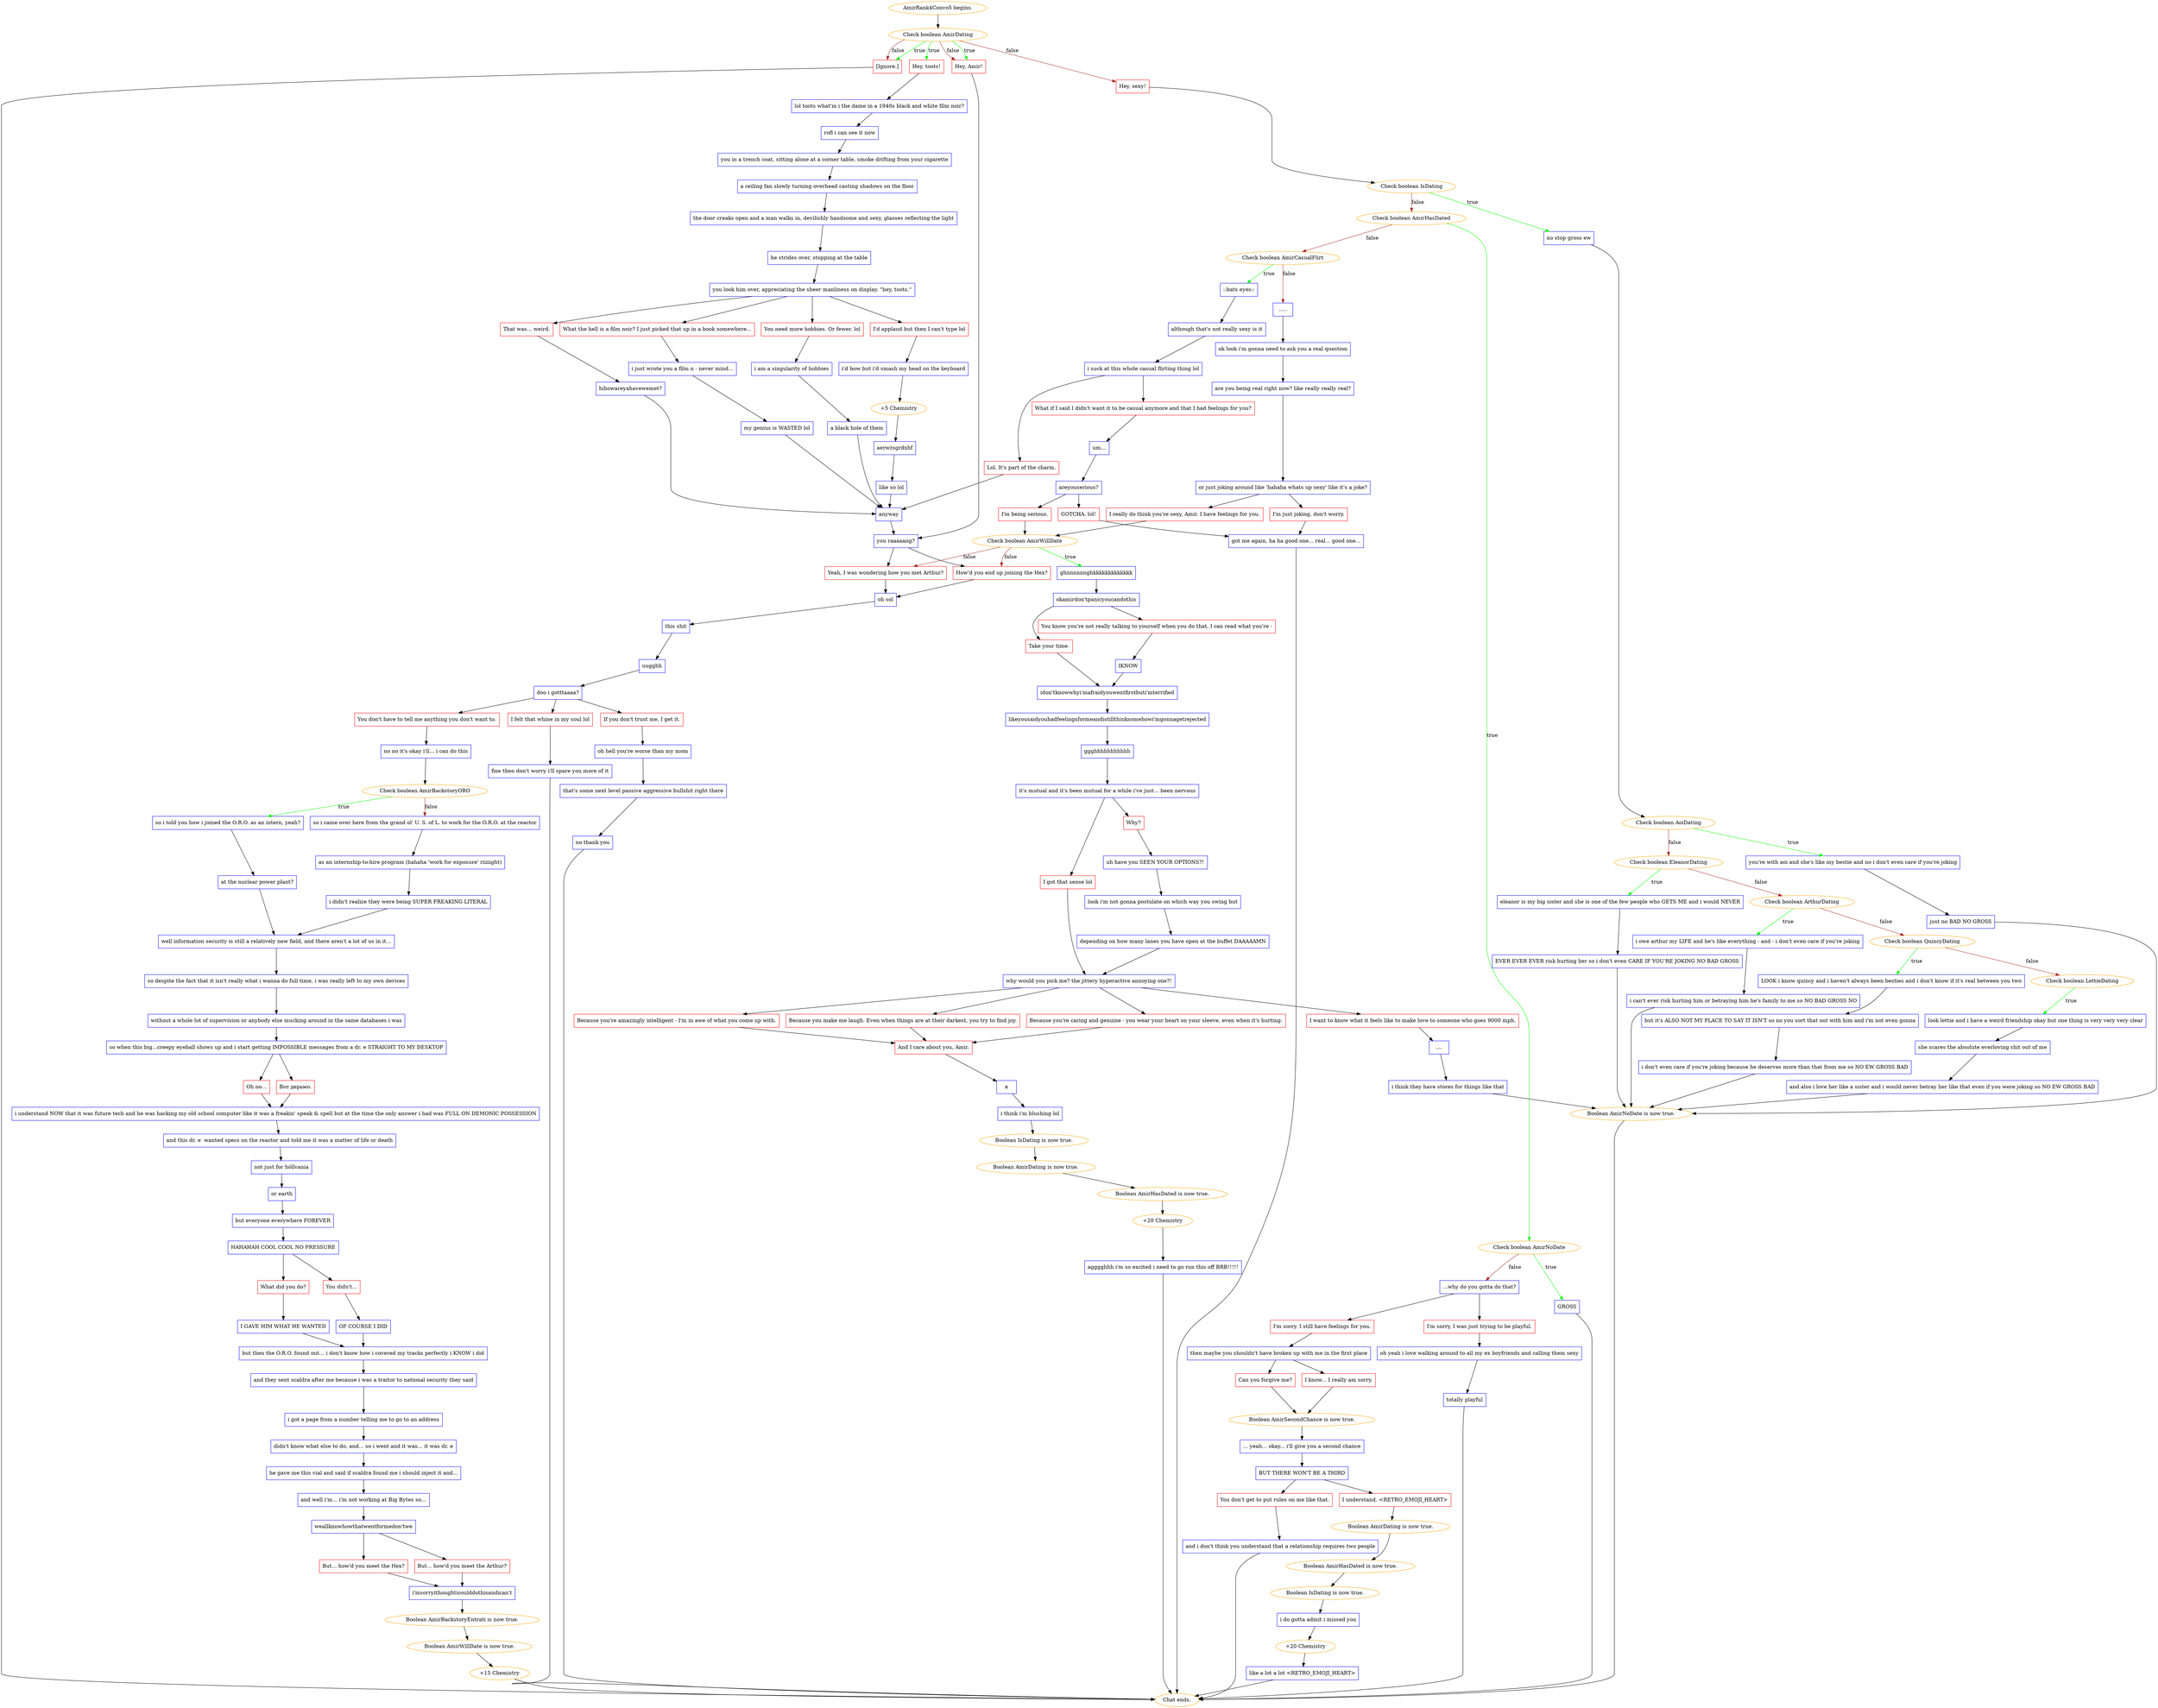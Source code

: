 digraph {
	"AmirRank4Convo5 begins." [color=orange];
		"AmirRank4Convo5 begins." -> j1041127430;
	j1041127430 [label="Check boolean AmirDating",color=orange];
		j1041127430 -> j3175939453 [label=true,color=green];
		j1041127430 -> j3459536344 [label=true,color=green];
		j1041127430 -> j5866127 [label=true,color=green];
		j1041127430 -> j520843983 [label=false,color=brown];
		j1041127430 -> j3459536344 [label=false,color=brown];
		j1041127430 -> j5866127 [label=false,color=brown];
	j3175939453 [label="Hey, toots!",shape=box,color=red];
		j3175939453 -> j1993310524;
	j3459536344 [label="Hey, Amir!",shape=box,color=red];
		j3459536344 -> j2953529909;
	j5866127 [label="[Ignore.]",shape=box,color=red];
		j5866127 -> "Chat ends.";
	j520843983 [label="Hey, sexy!",shape=box,color=red];
		j520843983 -> j1285885712;
	j1993310524 [label="lol toots what'm i the dame in a 1940s black and white film noir?",shape=box,color=blue];
		j1993310524 -> j659343887;
	j2953529909 [label="you raaaaang?",shape=box,color=blue];
		j2953529909 -> j1554710216;
		j2953529909 -> j593137150;
	"Chat ends." [color=orange];
	j1285885712 [label="Check boolean IsDating",color=orange];
		j1285885712 -> j1392519774 [label=true,color=green];
		j1285885712 -> j1466932226 [label=false,color=brown];
	j659343887 [label="rofl i can see it now",shape=box,color=blue];
		j659343887 -> j2602726106;
	j1554710216 [label="How'd you end up joining the Hex?",shape=box,color=red];
		j1554710216 -> j1432402752;
	j593137150 [label="Yeah, I was wondering how you met Arthur?",shape=box,color=red];
		j593137150 -> j1432402752;
	j1392519774 [label="no stop gross ew",shape=box,color=blue];
		j1392519774 -> j2194901993;
	j1466932226 [label="Check boolean AmirHasDated",color=orange];
		j1466932226 -> j2389968274 [label=true,color=green];
		j1466932226 -> j4212409289 [label=false,color=brown];
	j2602726106 [label="you in a trench coat, sitting alone at a corner table, smoke drifting from your cigarette",shape=box,color=blue];
		j2602726106 -> j1241636553;
	j1432402752 [label="oh sol",shape=box,color=blue];
		j1432402752 -> j959743397;
	j2194901993 [label="Check boolean AoiDating",color=orange];
		j2194901993 -> j2395599090 [label=true,color=green];
		j2194901993 -> j270986833 [label=false,color=brown];
	j2389968274 [label="Check boolean AmirNoDate",color=orange];
		j2389968274 -> j2433129920 [label=true,color=green];
		j2389968274 -> j3696425511 [label=false,color=brown];
	j4212409289 [label="Check boolean AmirCasualFlirt",color=orange];
		j4212409289 -> j2569374159 [label=true,color=green];
		j4212409289 -> j318962227 [label=false,color=brown];
	j1241636553 [label="a ceiling fan slowly turning overhead casting shadows on the floor",shape=box,color=blue];
		j1241636553 -> j2424834988;
	j959743397 [label="this shit",shape=box,color=blue];
		j959743397 -> j441232923;
	j2395599090 [label="you're with aoi and she's like my bestie and no i don't even care if you're joking",shape=box,color=blue];
		j2395599090 -> j346147623;
	j270986833 [label="Check boolean EleanorDating",color=orange];
		j270986833 -> j3295994036 [label=true,color=green];
		j270986833 -> j248580380 [label=false,color=brown];
	j2433129920 [label="GROSS",shape=box,color=blue];
		j2433129920 -> "Chat ends.";
	j3696425511 [label="...why do you gotta do that?",shape=box,color=blue];
		j3696425511 -> j1639131925;
		j3696425511 -> j508237005;
	j2569374159 [label="::bats eyes::",shape=box,color=blue];
		j2569374159 -> j996053969;
	j318962227 [label=".....",shape=box,color=blue];
		j318962227 -> j3615072779;
	j2424834988 [label="the door creaks open and a man walks in, devilishly handsome and sexy, glasses reflecting the light",shape=box,color=blue];
		j2424834988 -> j2177162422;
	j441232923 [label="uugghh",shape=box,color=blue];
		j441232923 -> j955098227;
	j346147623 [label="just no BAD NO GROSS",shape=box,color=blue];
		j346147623 -> j2322051913;
	j3295994036 [label="eleanor is my big sister and she is one of the few people who GETS ME and i would NEVER",shape=box,color=blue];
		j3295994036 -> j2977428398;
	j248580380 [label="Check boolean ArthurDating",color=orange];
		j248580380 -> j4094088083 [label=true,color=green];
		j248580380 -> j2042435166 [label=false,color=brown];
	j1639131925 [label="I'm sorry. I still have feelings for you.",shape=box,color=red];
		j1639131925 -> j2270471198;
	j508237005 [label="I'm sorry, I was just trying to be playful.",shape=box,color=red];
		j508237005 -> j1506132656;
	j996053969 [label="although that's not really sexy is it",shape=box,color=blue];
		j996053969 -> j1003685388;
	j3615072779 [label="ok look i'm gonna need to ask you a real question",shape=box,color=blue];
		j3615072779 -> j4245065028;
	j2177162422 [label="he strides over, stopping at the table",shape=box,color=blue];
		j2177162422 -> j935047957;
	j955098227 [label="doo i gotttaaaa?",shape=box,color=blue];
		j955098227 -> j3308624696;
		j955098227 -> j914548664;
		j955098227 -> j1350500551;
	j2322051913 [label="Boolean AmirNoDate is now true.",color=orange];
		j2322051913 -> "Chat ends.";
	j2977428398 [label="EVER EVER EVER risk hurting her so i don't even CARE IF YOU'RE JOKING NO BAD GROSS",shape=box,color=blue];
		j2977428398 -> j2322051913;
	j4094088083 [label="i owe arthur my LIFE and he's like everything - and - i don't even care if you're joking",shape=box,color=blue];
		j4094088083 -> j3885140746;
	j2042435166 [label="Check boolean QuincyDating",color=orange];
		j2042435166 -> j3482962005 [label=true,color=green];
		j2042435166 -> j1355762945 [label=false,color=brown];
	j2270471198 [label="then maybe you shouldn't have broken up with me in the first place",shape=box,color=blue];
		j2270471198 -> j3717697595;
		j2270471198 -> j3232989200;
	j1506132656 [label="oh yeah i love walking around to all my ex boyfriends and calling them sexy",shape=box,color=blue];
		j1506132656 -> j2983765932;
	j1003685388 [label="i suck at this whole casual flirting thing lol",shape=box,color=blue];
		j1003685388 -> j348023414;
		j1003685388 -> j3491834391;
	j4245065028 [label="are you being real right now? like really really real?",shape=box,color=blue];
		j4245065028 -> j3113789788;
	j935047957 [label="you look him over, appreciating the sheer manliness on display. \"hey, toots.\"",shape=box,color=blue];
		j935047957 -> j3039013803;
		j935047957 -> j916927141;
		j935047957 -> j1764892225;
		j935047957 -> j1580110893;
	j3308624696 [label="If you don't trust me, I get it.",shape=box,color=red];
		j3308624696 -> j1475137345;
	j914548664 [label="You don't have to tell me anything you don't want to.",shape=box,color=red];
		j914548664 -> j504679468;
	j1350500551 [label="I felt that whine in my soul lol",shape=box,color=red];
		j1350500551 -> j4116370523;
	j3885140746 [label="i can't ever risk hurting him or betraying him he's family to me so NO BAD GROSS NO",shape=box,color=blue];
		j3885140746 -> j2322051913;
	j3482962005 [label="LOOK i know quincy and i haven't always been besties and i don't know if it's real between you two",shape=box,color=blue];
		j3482962005 -> j2622062517;
	j1355762945 [label="Check boolean LettieDating",color=orange];
		j1355762945 -> j2341124279 [label=true,color=green];
	j3717697595 [label="I know... I really am sorry.",shape=box,color=red];
		j3717697595 -> j3798495184;
	j3232989200 [label="Can you forgive me?",shape=box,color=red];
		j3232989200 -> j3798495184;
	j2983765932 [label="totally playful",shape=box,color=blue];
		j2983765932 -> "Chat ends.";
	j348023414 [label="Lol. It's part of the charm.",shape=box,color=red];
		j348023414 -> j3347912903;
	j3491834391 [label="What if I said I didn't want it to be casual anymore and that I had feelings for you?",shape=box,color=red];
		j3491834391 -> j885884534;
	j3113789788 [label="or just joking around like 'hahaha whats up sexy' like it's a joke?",shape=box,color=blue];
		j3113789788 -> j1593826020;
		j3113789788 -> j3124653621;
	j3039013803 [label="What the hell is a film noir? I just picked that up in a book somewhere...",shape=box,color=red];
		j3039013803 -> j891344590;
	j916927141 [label="You need more hobbies. Or fewer. lol",shape=box,color=red];
		j916927141 -> j319968050;
	j1764892225 [label="I'd applaud but then I can't type lol",shape=box,color=red];
		j1764892225 -> j1488060379;
	j1580110893 [label="That was... weird.",shape=box,color=red];
		j1580110893 -> j2391069109;
	j1475137345 [label="oh hell you're worse than my mom",shape=box,color=blue];
		j1475137345 -> j2926206459;
	j504679468 [label="no no it's okay i'll... i can do this",shape=box,color=blue];
		j504679468 -> j3897178294;
	j4116370523 [label="fine then don't worry i'll spare you more of it",shape=box,color=blue];
		j4116370523 -> "Chat ends.";
	j2622062517 [label="but it's ALSO NOT MY PLACE TO SAY IT ISN'T so no you sort that out with him and i'm not even gonna",shape=box,color=blue];
		j2622062517 -> j1989178656;
	j2341124279 [label="look lettie and i have a weird friendship okay but one thing is very very very clear",shape=box,color=blue];
		j2341124279 -> j1299150342;
	j3798495184 [label="Boolean AmirSecondChance is now true.",color=orange];
		j3798495184 -> j3398612356;
	j3347912903 [label="anyway",shape=box,color=blue];
		j3347912903 -> j2953529909;
	j885884534 [label="um...",shape=box,color=blue];
		j885884534 -> j3907649899;
	j1593826020 [label="I really do think you're sexy, Amir. I have feelings for you.",shape=box,color=red];
		j1593826020 -> j1750762052;
	j3124653621 [label="I'm just joking, don't worry.",shape=box,color=red];
		j3124653621 -> j3342273540;
	j891344590 [label="i just wrote you a film n - never mind...",shape=box,color=blue];
		j891344590 -> j2691850243;
	j319968050 [label="i am a singularity of hobbies",shape=box,color=blue];
		j319968050 -> j255504200;
	j1488060379 [label="i'd bow but i'd smash my head on the keyboard",shape=box,color=blue];
		j1488060379 -> j551477037;
	j2391069109 [label="hihowareyahavewemet?",shape=box,color=blue];
		j2391069109 -> j3347912903;
	j2926206459 [label="that's some next level passive aggressive bullshit right there",shape=box,color=blue];
		j2926206459 -> j1948540155;
	j3897178294 [label="Check boolean AmirBackstoryORO",color=orange];
		j3897178294 -> j206691089 [label=true,color=green];
		j3897178294 -> j2661634833 [label=false,color=brown];
	j1989178656 [label="i don't even care if you're joking because he deserves more than that from me so NO EW GROSS BAD",shape=box,color=blue];
		j1989178656 -> j2322051913;
	j1299150342 [label="she scares the absolute everloving shit out of me",shape=box,color=blue];
		j1299150342 -> j2709629220;
	j3398612356 [label="... yeah... okay... i'll give you a second chance",shape=box,color=blue];
		j3398612356 -> j614826773;
	j3907649899 [label="areyouserious?",shape=box,color=blue];
		j3907649899 -> j1983307496;
		j3907649899 -> j1006281875;
	j1750762052 [label="Check boolean AmirWillDate",color=orange];
		j1750762052 -> j3458319814 [label=true,color=green];
		j1750762052 -> j1554710216 [label=false,color=brown];
		j1750762052 -> j593137150 [label=false,color=brown];
	j3342273540 [label="got me again, ha ha good one... real... good one...",shape=box,color=blue];
		j3342273540 -> "Chat ends.";
	j2691850243 [label="my genius is WASTED lol",shape=box,color=blue];
		j2691850243 -> j3347912903;
	j255504200 [label="a black hole of them",shape=box,color=blue];
		j255504200 -> j3347912903;
	j551477037 [label="+5 Chemistry",color=orange];
		j551477037 -> j3315034773;
	j1948540155 [label="no thank you",shape=box,color=blue];
		j1948540155 -> "Chat ends.";
	j206691089 [label="so i told you how i joined the O.R.O. as an intern, yeah?",shape=box,color=blue];
		j206691089 -> j1218045802;
	j2661634833 [label="so i came over here from the grand ol' U. S. of L. to work for the O.R.O. at the reactor",shape=box,color=blue];
		j2661634833 -> j1275540293;
	j2709629220 [label="and also i love her like a sister and i would never betray her like that even if you were joking so NO EW GROSS BAD",shape=box,color=blue];
		j2709629220 -> j2322051913;
	j614826773 [label="BUT THERE WON'T BE A THIRD",shape=box,color=blue];
		j614826773 -> j872189478;
		j614826773 -> j434651175;
	j1983307496 [label="I'm being serious.",shape=box,color=red];
		j1983307496 -> j1750762052;
	j1006281875 [label="GOTCHA. lol!",shape=box,color=red];
		j1006281875 -> j3342273540;
	j3458319814 [label="ghnnnnnnghkkkkkkkkkkkkk",shape=box,color=blue];
		j3458319814 -> j1295774470;
	j3315034773 [label="aerwzsgrdxhf",shape=box,color=blue];
		j3315034773 -> j1662778495;
	j1218045802 [label="at the nuclear power plant?",shape=box,color=blue];
		j1218045802 -> j3015672444;
	j1275540293 [label="as an internship-to-hire program (hahaha 'work for exposure' riiiiight)",shape=box,color=blue];
		j1275540293 -> j4287663986;
	j872189478 [label="I understand. <RETRO_EMOJI_HEART>",shape=box,color=red];
		j872189478 -> j1697200940;
	j434651175 [label="You don't get to put rules on me like that.",shape=box,color=red];
		j434651175 -> j3507604614;
	j1295774470 [label="okamirdon'tpanicyoucandothis",shape=box,color=blue];
		j1295774470 -> j607759007;
		j1295774470 -> j3214250636;
	j1662778495 [label="like so lol",shape=box,color=blue];
		j1662778495 -> j3347912903;
	j3015672444 [label="well information security is still a relatively new field, and there aren't a lot of us in it...",shape=box,color=blue];
		j3015672444 -> j3923065564;
	j4287663986 [label="i didn't realize they were being SUPER FREAKING LITERAL",shape=box,color=blue];
		j4287663986 -> j3015672444;
	j1697200940 [label="Boolean AmirDating is now true.",color=orange];
		j1697200940 -> j2748508857;
	j3507604614 [label="and i don't think you understand that a relationship requires two people",shape=box,color=blue];
		j3507604614 -> "Chat ends.";
	j607759007 [label="Take your time.",shape=box,color=red];
		j607759007 -> j298803753;
	j3214250636 [label="You know you're not really talking to yourself when you do that, I can read what you're -",shape=box,color=red];
		j3214250636 -> j3234839358;
	j3923065564 [label="so despite the fact that it isn't really what i wanna do full time, i was really left to my own devices",shape=box,color=blue];
		j3923065564 -> j1229162250;
	j2748508857 [label="Boolean AmirHasDated is now true.",color=orange];
		j2748508857 -> j2758969919;
	j298803753 [label="idon'tknowwhyi'mafraidyouwentfirstbuti'mterrified",shape=box,color=blue];
		j298803753 -> j2887694963;
	j3234839358 [label="IKNOW",shape=box,color=blue];
		j3234839358 -> j298803753;
	j1229162250 [label="without a whole lot of supervision or anybody else mucking around in the same databases i was",shape=box,color=blue];
		j1229162250 -> j3572806013;
	j2758969919 [label="Boolean IsDating is now true.",color=orange];
		j2758969919 -> j1851446029;
	j2887694963 [label="likeyousaidyouhadfeelingsformeandistillthinksomehowi'mgonnagetrejected",shape=box,color=blue];
		j2887694963 -> j4005860212;
	j3572806013 [label="so when this big...creepy eyeball shows up and i start getting IMPOSSIBLE messages from a dr. e STRAIGHT TO MY DESKTOP",shape=box,color=blue];
		j3572806013 -> j1057428842;
		j3572806013 -> j3547350870;
	j1851446029 [label="i do gotta admit i missed you",shape=box,color=blue];
		j1851446029 -> j2870685960;
	j4005860212 [label="ggghhhhhhhhhhh",shape=box,color=blue];
		j4005860212 -> j3363534036;
	j1057428842 [label="Oh no...",shape=box,color=red];
		j1057428842 -> j3418656261;
	j3547350870 [label="Вот дерьмо.",shape=box,color=red];
		j3547350870 -> j3418656261;
	j2870685960 [label="+20 Chemistry",color=orange];
		j2870685960 -> j3961345653;
	j3363534036 [label="it's mutual and it's been mutual for a while i've just... been nervous",shape=box,color=blue];
		j3363534036 -> j1608683608;
		j3363534036 -> j2872215409;
	j3418656261 [label="i understand NOW that it was future tech and he was hacking my old school computer like it was a freakin' speak & spell but at the time the only answer i had was FULL ON DEMONIC POSSESSION",shape=box,color=blue];
		j3418656261 -> j1718170351;
	j3961345653 [label="like a lot a lot <RETRO_EMOJI_HEART>",shape=box,color=blue];
		j3961345653 -> "Chat ends.";
	j1608683608 [label="I got that sense lol",shape=box,color=red];
		j1608683608 -> j1075745378;
	j2872215409 [label="Why?",shape=box,color=red];
		j2872215409 -> j46688713;
	j1718170351 [label="and this dr. e  wanted specs on the reactor and told me it was a matter of life or death",shape=box,color=blue];
		j1718170351 -> j314965115;
	j1075745378 [label="why would you pick me? the jittery hyperactive annoying one?!",shape=box,color=blue];
		j1075745378 -> j3860502979;
		j1075745378 -> j1106851893;
		j1075745378 -> j1245005547;
		j1075745378 -> j3455526139;
	j46688713 [label="uh have you SEEN YOUR OPTIONS?!",shape=box,color=blue];
		j46688713 -> j3205858567;
	j314965115 [label="not just for höllvania",shape=box,color=blue];
		j314965115 -> j1836702312;
	j3860502979 [label="Because you're amazingly intelligent - I'm in awe of what you come up with.",shape=box,color=red];
		j3860502979 -> j2597851332;
	j1106851893 [label="Because you're caring and genuine - you wear your heart on your sleeve, even when it's hurting.",shape=box,color=red];
		j1106851893 -> j2597851332;
	j1245005547 [label="Because you make me laugh. Even when things are at their darkest, you try to find joy.",shape=box,color=red];
		j1245005547 -> j2597851332;
	j3455526139 [label="I want to know what it feels like to make love to someone who goes 9000 mph.",shape=box,color=red];
		j3455526139 -> j1554372645;
	j3205858567 [label="look i'm not gonna postulate on which way you swing but",shape=box,color=blue];
		j3205858567 -> j2628066351;
	j1836702312 [label="or earth",shape=box,color=blue];
		j1836702312 -> j2119891186;
	j2597851332 [label="And I care about you, Amir.",shape=box,color=red];
		j2597851332 -> j3747712176;
	j1554372645 [label="....",shape=box,color=blue];
		j1554372645 -> j3373048676;
	j2628066351 [label="depending on how many lanes you have open at the buffet DAAAAAMN",shape=box,color=blue];
		j2628066351 -> j1075745378;
	j2119891186 [label="but everyone everywhere FOREVER",shape=box,color=blue];
		j2119891186 -> j266682769;
	j3747712176 [label="я",shape=box,color=blue];
		j3747712176 -> j1285374800;
	j3373048676 [label="i think they have stores for things like that",shape=box,color=blue];
		j3373048676 -> j2322051913;
	j266682769 [label="HAHAHAH COOL COOL NO PRESSURE",shape=box,color=blue];
		j266682769 -> j2777693601;
		j266682769 -> j2413861763;
	j1285374800 [label="i think i'm blushing lol",shape=box,color=blue];
		j1285374800 -> j303936370;
	j2777693601 [label="What did you do?",shape=box,color=red];
		j2777693601 -> j3879142182;
	j2413861763 [label="You didn't...",shape=box,color=red];
		j2413861763 -> j1218520382;
	j303936370 [label="Boolean IsDating is now true.",color=orange];
		j303936370 -> j1290652977;
	j3879142182 [label="I GAVE HIM WHAT HE WANTED",shape=box,color=blue];
		j3879142182 -> j3359323867;
	j1218520382 [label="OF COURSE I DID",shape=box,color=blue];
		j1218520382 -> j3359323867;
	j1290652977 [label="Boolean AmirDating is now true.",color=orange];
		j1290652977 -> j273819490;
	j3359323867 [label="but then the O.R.O. found out... i don't know how i covered my tracks perfectly i KNOW i did",shape=box,color=blue];
		j3359323867 -> j3762821521;
	j273819490 [label="Boolean AmirHasDated is now true.",color=orange];
		j273819490 -> j1022092791;
	j3762821521 [label="and they sent scaldra after me because i was a traitor to national security they said",shape=box,color=blue];
		j3762821521 -> j984337366;
	j1022092791 [label="+20 Chemistry",color=orange];
		j1022092791 -> j3405963588;
	j984337366 [label="i got a page from a number telling me to go to an address",shape=box,color=blue];
		j984337366 -> j3129219549;
	j3405963588 [label="agggghhh i'm so excited i need to go run this off BRB!!!!!",shape=box,color=blue];
		j3405963588 -> "Chat ends.";
	j3129219549 [label="didn't know what else to do, and... so i went and it was... it was dr. e",shape=box,color=blue];
		j3129219549 -> j1781157878;
	j1781157878 [label="he gave me this vial and said if scaldra found me i should inject it and...",shape=box,color=blue];
		j1781157878 -> j3152036168;
	j3152036168 [label="and well i'm... i'm not working at Big Bytes so...",shape=box,color=blue];
		j3152036168 -> j1507744513;
	j1507744513 [label="weallknowhowthatwentformedon'twe",shape=box,color=blue];
		j1507744513 -> j2168891319;
		j1507744513 -> j2394800800;
	j2168891319 [label="But... how'd you meet the Hex?",shape=box,color=red];
		j2168891319 -> j4259822045;
	j2394800800 [label="But... how'd you meet the Arthur?",shape=box,color=red];
		j2394800800 -> j4259822045;
	j4259822045 [label="i'msorryithoughticoulddothisandican't",shape=box,color=blue];
		j4259822045 -> j3037851875;
	j3037851875 [label="Boolean AmirBackstoryEntrati is now true.",color=orange];
		j3037851875 -> j3754834029;
	j3754834029 [label="Boolean AmirWillDate is now true.",color=orange];
		j3754834029 -> j4072819434;
	j4072819434 [label="+15 Chemistry",color=orange];
		j4072819434 -> "Chat ends.";
}